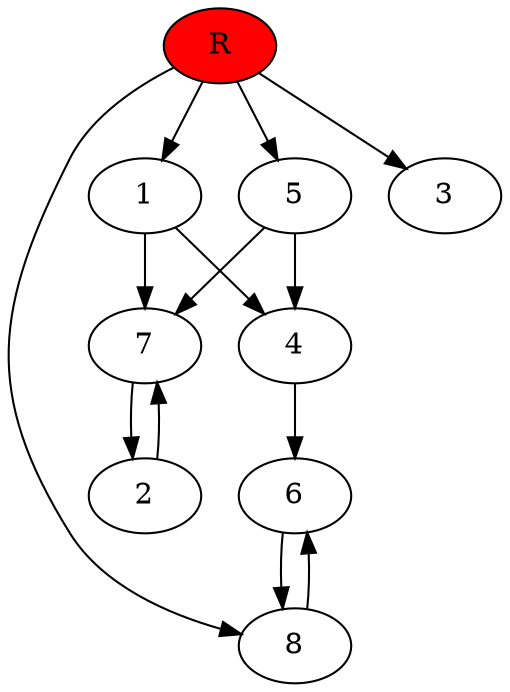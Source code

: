 digraph prb57572 {
	1
	2
	3
	4
	5
	6
	7
	8
	R [fillcolor="#ff0000" style=filled]
	1 -> 4
	1 -> 7
	2 -> 7
	4 -> 6
	5 -> 4
	5 -> 7
	6 -> 8
	7 -> 2
	8 -> 6
	R -> 1
	R -> 3
	R -> 5
	R -> 8
}
